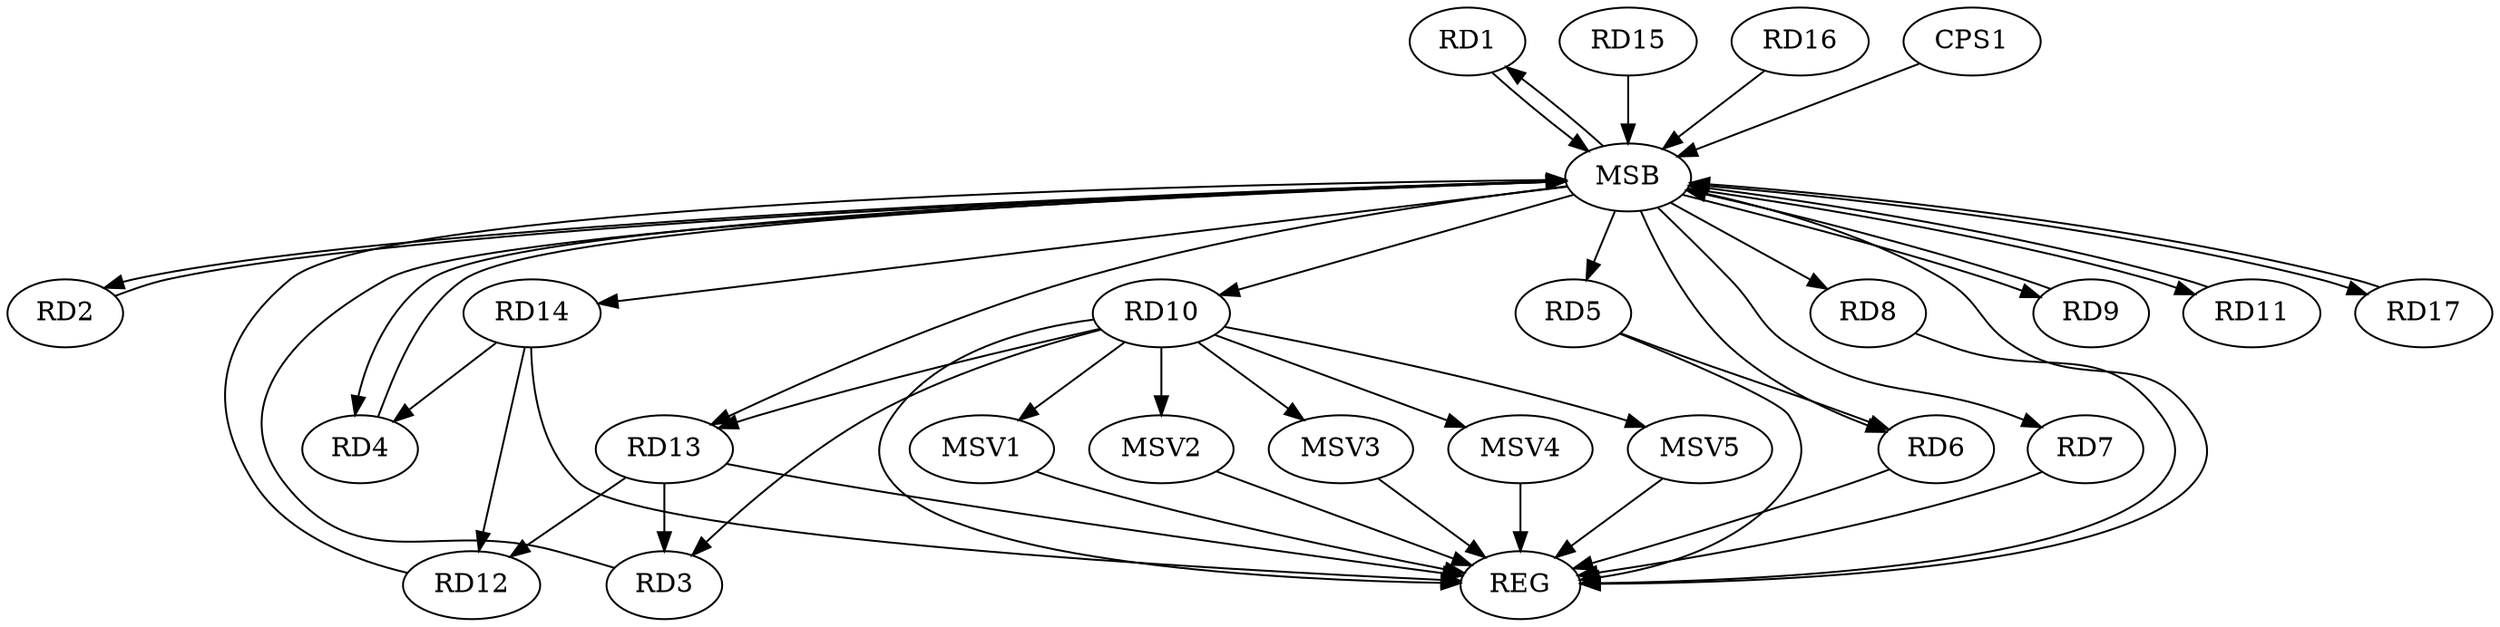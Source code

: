 strict digraph G {
  RD1 [ label="RD1" ];
  RD2 [ label="RD2" ];
  RD3 [ label="RD3" ];
  RD4 [ label="RD4" ];
  RD5 [ label="RD5" ];
  RD6 [ label="RD6" ];
  RD7 [ label="RD7" ];
  RD8 [ label="RD8" ];
  RD9 [ label="RD9" ];
  RD10 [ label="RD10" ];
  RD11 [ label="RD11" ];
  RD12 [ label="RD12" ];
  RD13 [ label="RD13" ];
  RD14 [ label="RD14" ];
  RD15 [ label="RD15" ];
  RD16 [ label="RD16" ];
  RD17 [ label="RD17" ];
  CPS1 [ label="CPS1" ];
  REG [ label="REG" ];
  MSB [ label="MSB" ];
  MSV1 [ label="MSV1" ];
  MSV2 [ label="MSV2" ];
  MSV3 [ label="MSV3" ];
  MSV4 [ label="MSV4" ];
  MSV5 [ label="MSV5" ];
  RD10 -> RD3;
  RD13 -> RD3;
  RD14 -> RD4;
  RD5 -> RD6;
  RD10 -> RD13;
  RD13 -> RD12;
  RD14 -> RD12;
  RD5 -> REG;
  RD6 -> REG;
  RD7 -> REG;
  RD8 -> REG;
  RD10 -> REG;
  RD13 -> REG;
  RD14 -> REG;
  RD1 -> MSB;
  MSB -> RD4;
  MSB -> RD9;
  MSB -> REG;
  RD2 -> MSB;
  MSB -> RD11;
  RD3 -> MSB;
  MSB -> RD5;
  MSB -> RD17;
  RD4 -> MSB;
  RD9 -> MSB;
  MSB -> RD13;
  RD11 -> MSB;
  MSB -> RD2;
  MSB -> RD14;
  RD12 -> MSB;
  MSB -> RD10;
  RD15 -> MSB;
  MSB -> RD8;
  RD16 -> MSB;
  RD17 -> MSB;
  MSB -> RD1;
  CPS1 -> MSB;
  MSB -> RD6;
  MSB -> RD7;
  RD10 -> MSV1;
  MSV1 -> REG;
  RD10 -> MSV2;
  MSV2 -> REG;
  RD10 -> MSV3;
  MSV3 -> REG;
  RD10 -> MSV4;
  MSV4 -> REG;
  RD10 -> MSV5;
  MSV5 -> REG;
}
